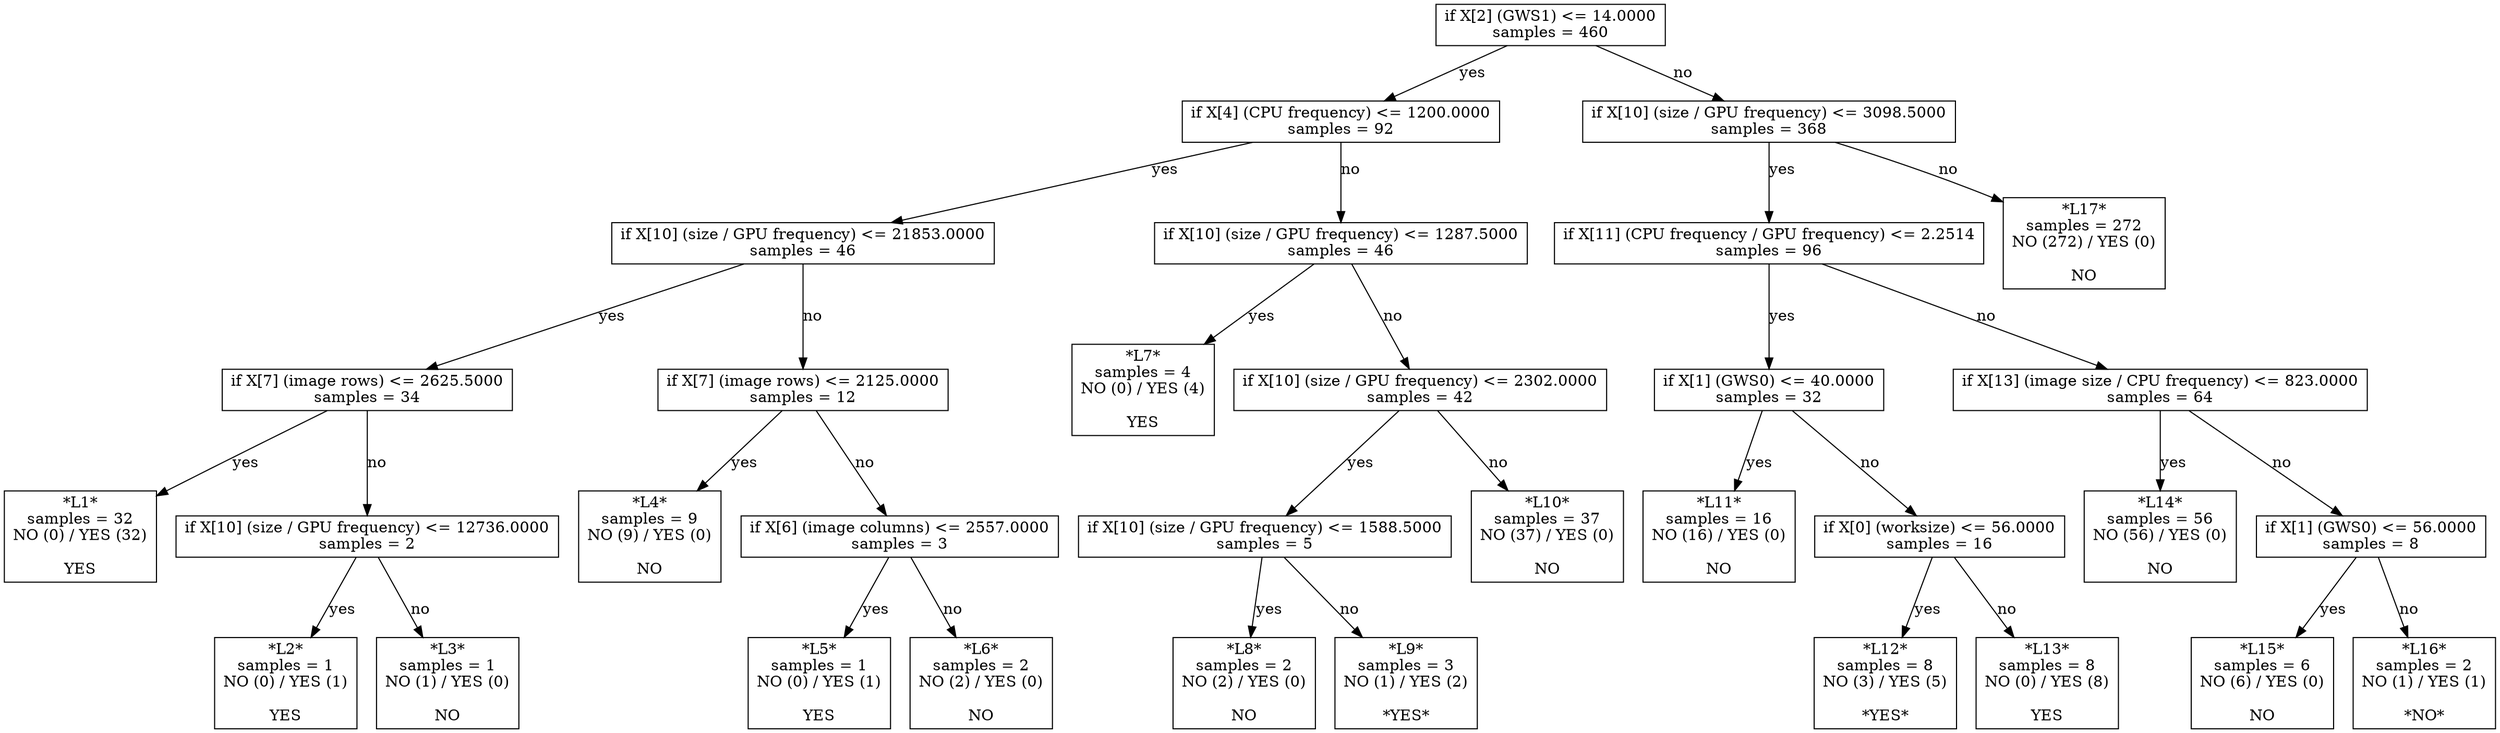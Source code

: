 digraph Tree {
0 [label="if X[2] (GWS1) <= 14.0000\nsamples = 460", shape="box"] ;
1 [label="if X[4] (CPU frequency) <= 1200.0000\nsamples = 92", shape="box"] ;
0 -> 1 [label="yes"];
2 [label="if X[10] (size / GPU frequency) <= 21853.0000\nsamples = 46", shape="box"] ;
1 -> 2 [label="yes"];
3 [label="if X[7] (image rows) <= 2625.5000\nsamples = 34", shape="box"] ;
2 -> 3 [label="yes"];
4 [label="*L1*\nsamples = 32\nNO (0) / YES (32)\n\nYES", shape="box"] ;
3 -> 4 [label="yes"];
5 [label="if X[10] (size / GPU frequency) <= 12736.0000\nsamples = 2", shape="box"] ;
3 -> 5 [label="no"];
6 [label="*L2*\nsamples = 1\nNO (0) / YES (1)\n\nYES", shape="box"] ;
5 -> 6 [label="yes"];
7 [label="*L3*\nsamples = 1\nNO (1) / YES (0)\n\nNO", shape="box"] ;
5 -> 7 [label="no"];
8 [label="if X[7] (image rows) <= 2125.0000\nsamples = 12", shape="box"] ;
2 -> 8 [label="no"];
9 [label="*L4*\nsamples = 9\nNO (9) / YES (0)\n\nNO", shape="box"] ;
8 -> 9 [label="yes"];
10 [label="if X[6] (image columns) <= 2557.0000\nsamples = 3", shape="box"] ;
8 -> 10 [label="no"];
11 [label="*L5*\nsamples = 1\nNO (0) / YES (1)\n\nYES", shape="box"] ;
10 -> 11 [label="yes"];
12 [label="*L6*\nsamples = 2\nNO (2) / YES (0)\n\nNO", shape="box"] ;
10 -> 12 [label="no"];
13 [label="if X[10] (size / GPU frequency) <= 1287.5000\nsamples = 46", shape="box"] ;
1 -> 13 [label="no"];
14 [label="*L7*\nsamples = 4\nNO (0) / YES (4)\n\nYES", shape="box"] ;
13 -> 14 [label="yes"];
15 [label="if X[10] (size / GPU frequency) <= 2302.0000\nsamples = 42", shape="box"] ;
13 -> 15 [label="no"];
16 [label="if X[10] (size / GPU frequency) <= 1588.5000\nsamples = 5", shape="box"] ;
15 -> 16 [label="yes"];
17 [label="*L8*\nsamples = 2\nNO (2) / YES (0)\n\nNO", shape="box"] ;
16 -> 17 [label="yes"];
18 [label="*L9*\nsamples = 3\nNO (1) / YES (2)\n\n*YES*", shape="box"] ;
16 -> 18 [label="no"];
19 [label="*L10*\nsamples = 37\nNO (37) / YES (0)\n\nNO", shape="box"] ;
15 -> 19 [label="no"];
20 [label="if X[10] (size / GPU frequency) <= 3098.5000\nsamples = 368", shape="box"] ;
0 -> 20 [label="no"];
21 [label="if X[11] (CPU frequency / GPU frequency) <= 2.2514\nsamples = 96", shape="box"] ;
20 -> 21 [label="yes"];
22 [label="if X[1] (GWS0) <= 40.0000\nsamples = 32", shape="box"] ;
21 -> 22 [label="yes"];
23 [label="*L11*\nsamples = 16\nNO (16) / YES (0)\n\nNO", shape="box"] ;
22 -> 23 [label="yes"];
24 [label="if X[0] (worksize) <= 56.0000\nsamples = 16", shape="box"] ;
22 -> 24 [label="no"];
25 [label="*L12*\nsamples = 8\nNO (3) / YES (5)\n\n*YES*", shape="box"] ;
24 -> 25 [label="yes"];
26 [label="*L13*\nsamples = 8\nNO (0) / YES (8)\n\nYES", shape="box"] ;
24 -> 26 [label="no"];
27 [label="if X[13] (image size / CPU frequency) <= 823.0000\nsamples = 64", shape="box"] ;
21 -> 27 [label="no"];
28 [label="*L14*\nsamples = 56\nNO (56) / YES (0)\n\nNO", shape="box"] ;
27 -> 28 [label="yes"];
29 [label="if X[1] (GWS0) <= 56.0000\nsamples = 8", shape="box"] ;
27 -> 29 [label="no"];
30 [label="*L15*\nsamples = 6\nNO (6) / YES (0)\n\nNO", shape="box"] ;
29 -> 30 [label="yes"];
31 [label="*L16*\nsamples = 2\nNO (1) / YES (1)\n\n*NO*", shape="box"] ;
29 -> 31 [label="no"];
32 [label="*L17*\nsamples = 272\nNO (272) / YES (0)\n\nNO", shape="box"] ;
20 -> 32 [label="no"];
}
